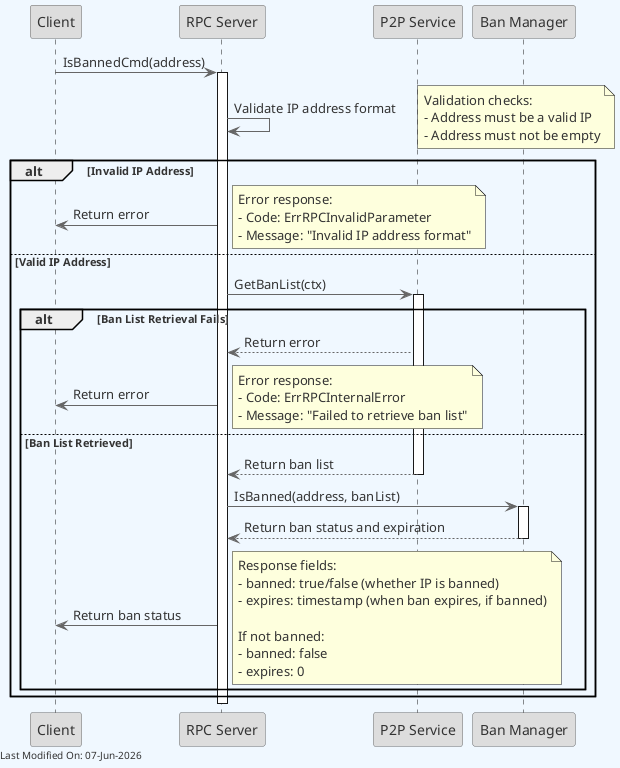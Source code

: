 @startuml
skinparam backgroundColor #F0F8FF
skinparam defaultFontColor #333333
skinparam arrowColor #666666

' Define borders for all elements
skinparam entity {
  BorderColor #666666
  BackgroundColor #DDDDDD
}

skinparam control {
  BorderColor #666666
  BackgroundColor #DDDDDD
}

skinparam participant {
  BorderColor #666666
  BackgroundColor #DDDDDD
}



participant Client
participant "RPC Server" as RPC
participant "P2P Service" as P2P
participant "Ban Manager" as BanMgr

Client -> RPC : IsBannedCmd(address)
activate RPC

RPC -> RPC : Validate IP address format
note right
  Validation checks:
  - Address must be a valid IP
  - Address must not be empty
end note

alt Invalid IP Address
    RPC -> Client : Return error
    note right
        Error response:
        - Code: ErrRPCInvalidParameter
        - Message: "Invalid IP address format"
    end note
else Valid IP Address
    RPC -> P2P : GetBanList(ctx)
    activate P2P

    alt Ban List Retrieval Fails
        P2P --> RPC : Return error
        RPC -> Client : Return error
        note right
            Error response:
            - Code: ErrRPCInternalError
            - Message: "Failed to retrieve ban list"
        end note
    else Ban List Retrieved
        P2P --> RPC : Return ban list
        deactivate P2P

        RPC -> BanMgr : IsBanned(address, banList)
        activate BanMgr
        BanMgr --> RPC : Return ban status and expiration
        deactivate BanMgr

        RPC -> Client : Return ban status
        note right
            Response fields:
            - banned: true/false (whether IP is banned)
            - expires: timestamp (when ban expires, if banned)

            If not banned:
            - banned: false
            - expires: 0
        end note
    end
end

deactivate RPC

left footer Last Modified On: %date("dd-MMM-yyyy")
@enduml
